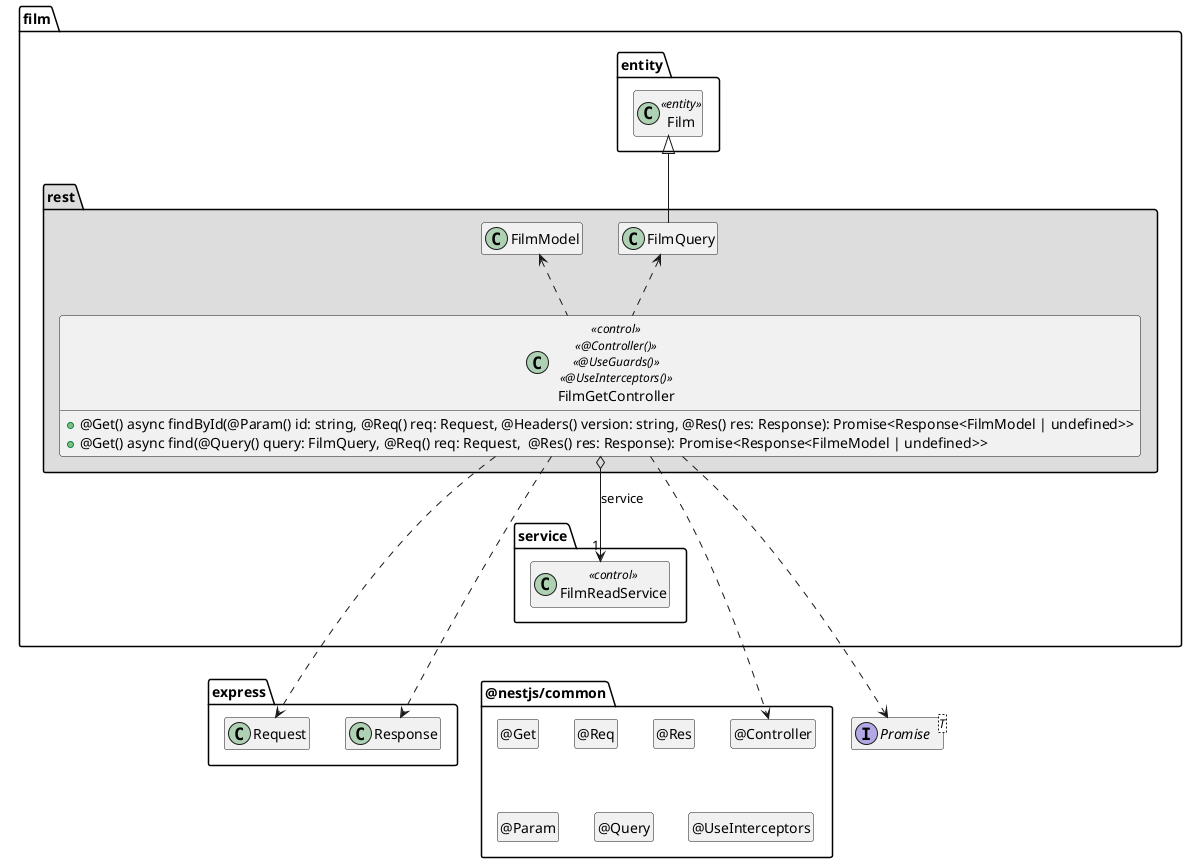 ' 
' This program is free software: you can redistribute it and/or modify
' it under the terms of the GNU General Public License as published by
' the Free Software Foundation, either version 3 of the License, or
' (at your option) any later version.
'
' This program is distributed in the hope that it will be useful,
' but WITHOUT ANY WARRANTY; without even the implied warranty of
' MERCHANTABILITY or FITNESS FOR A PARTICULAR PURPOSE.  See the
' GNU General Public License for more details.
'
' You should have received a copy of the GNU General Public License
' along with this program.  If not, see <https://www.gnu.org/licenses/>.

' Preview durch <Alt>d

@startuml Controller-Klasse

interface Promise<T>

package @nestjs/common {
  class "@Controller" as Controller
  hide Controller circle

  class "@Get" as Get
  hide Get circle

  class "@Req" as Req
  hide Req circle

  class "@Res" as Res
  hide Res circle

  class "@Param" as Param
  hide Param circle

  class "@Query" as Query
  hide Query circle

  class "@UseInterceptors" as UseInterceptors
  hide UseInterceptors circle
}

package express {
  class Request
  class Response

  Response .[hidden].> Controller
}

package film {
  package entity #FFFFFF {
    class Film <<entity>>

    Film .[hidden].> Promise
    Film .[hidden].> Request
  }

  package service {
    class FilmReadService << control >>
  }

  package rest #DDDDDD {
    FilmQuery -up-|> Film

    class FilmGetController << control >> << @Controller() >> << @UseGuards() >> << @UseInterceptors() >> {
      + @Get() async findById(@Param() id: string, @Req() req: Request, @Headers() version: string, @Res() res: Response): Promise<Response<FilmModel | undefined>>
      + @Get() async find(@Query() query: FilmQuery, @Req() req: Request,  @Res() res: Response): Promise<Response<FilmeModel | undefined>>
    }

    FilmGetController o--> "1" FilmReadService : service

    FilmGetController ..> Controller
    FilmGetController ..> Request
    FilmGetController ..> Response
    FilmGetController ..> Promise
    FilmGetController .up.> FilmModel
    FilmGetController .up.> FilmQuery

    FilmReadService .[hidden].> Request
    FilmReadService .[hidden].> Promise
    Response .right[hidden].> Controller
  }
}

hide empty members

@enduml
